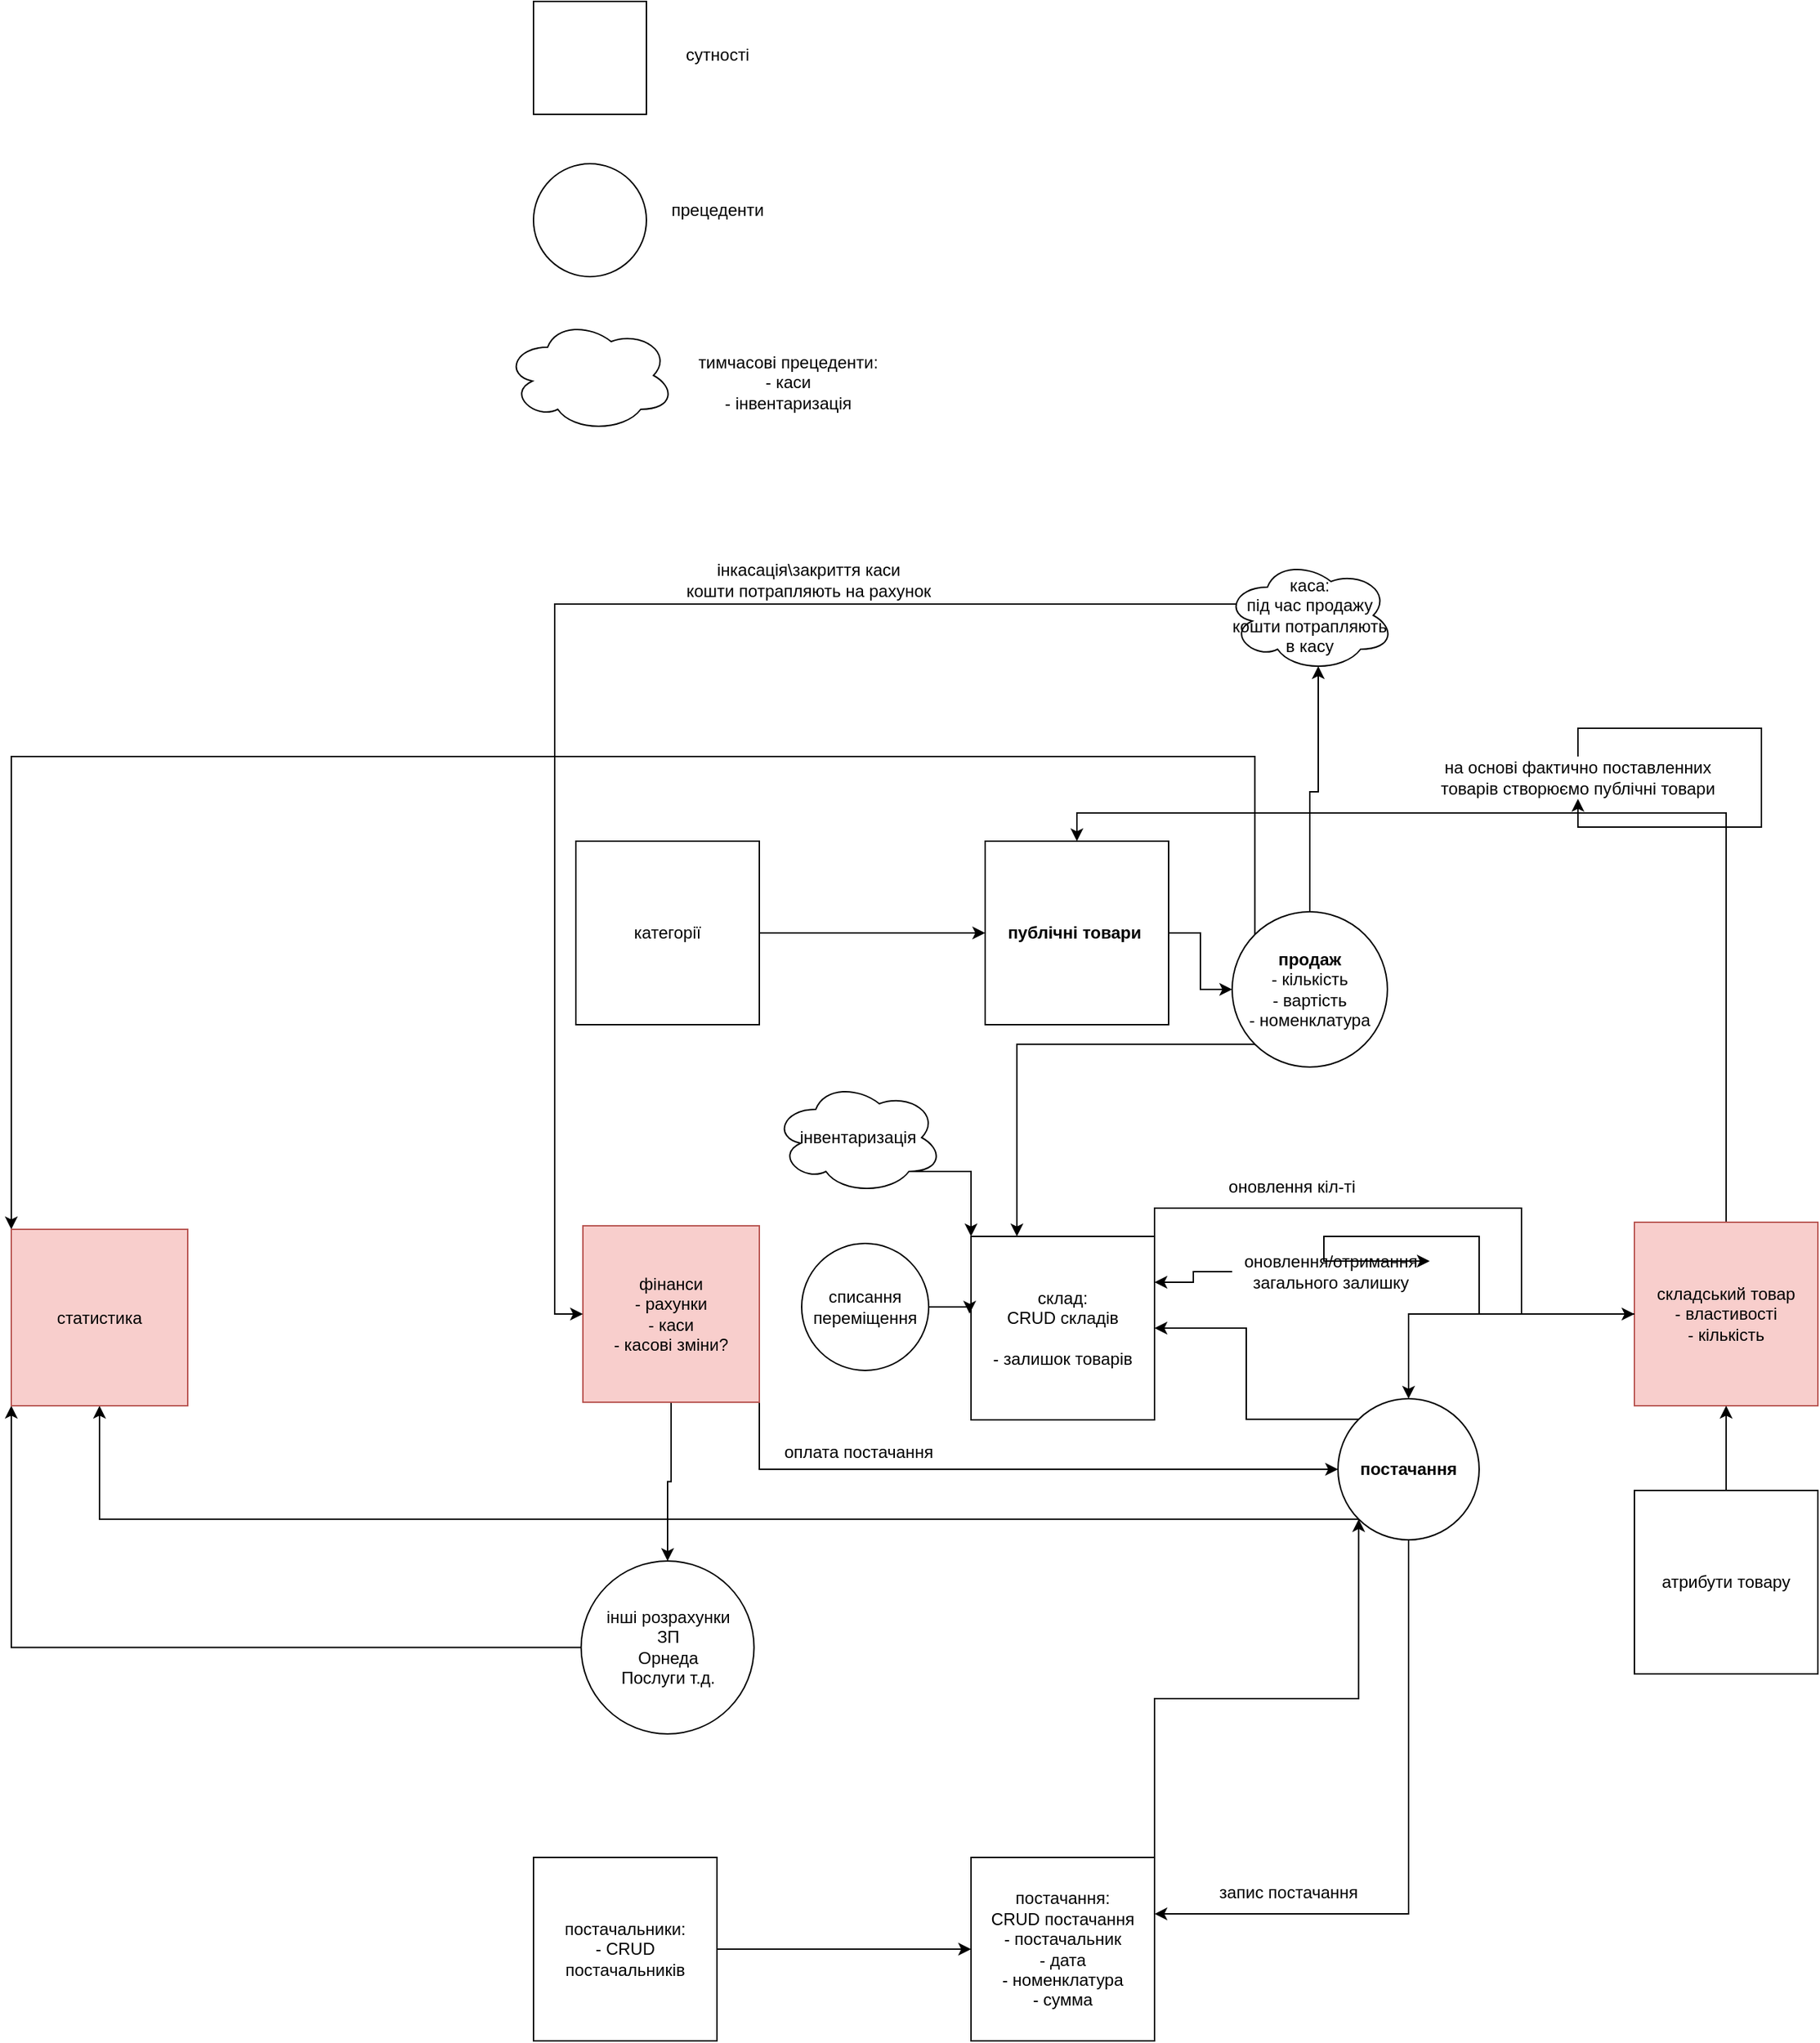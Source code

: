 <mxfile version="24.5.5" type="github">
  <diagram id="C5RBs43oDa-KdzZeNtuy" name="Page-1">
    <mxGraphModel dx="2426" dy="2359" grid="1" gridSize="10" guides="1" tooltips="1" connect="1" arrows="1" fold="1" page="1" pageScale="1" pageWidth="827" pageHeight="1169" math="0" shadow="0">
      <root>
        <mxCell id="WIyWlLk6GJQsqaUBKTNV-0" />
        <mxCell id="WIyWlLk6GJQsqaUBKTNV-1" parent="WIyWlLk6GJQsqaUBKTNV-0" />
        <mxCell id="JjBhJZva2zvZL6BnCJSR-47" style="edgeStyle=orthogonalEdgeStyle;rounded=0;orthogonalLoop=1;jettySize=auto;html=1;exitX=0.5;exitY=0;exitDx=0;exitDy=0;entryX=0.5;entryY=0;entryDx=0;entryDy=0;" edge="1" parent="WIyWlLk6GJQsqaUBKTNV-1" source="JjBhJZva2zvZL6BnCJSR-4" target="JjBhJZva2zvZL6BnCJSR-0">
          <mxGeometry relative="1" as="geometry" />
        </mxCell>
        <mxCell id="JjBhJZva2zvZL6BnCJSR-4" value="складський товар&lt;div&gt;- властивості&lt;/div&gt;&lt;div&gt;- кількість&lt;/div&gt;" style="whiteSpace=wrap;html=1;aspect=fixed;fillColor=#f8cecc;strokeColor=#b85450;" vertex="1" parent="WIyWlLk6GJQsqaUBKTNV-1">
          <mxGeometry x="470" y="280" width="130" height="130" as="geometry" />
        </mxCell>
        <mxCell id="JjBhJZva2zvZL6BnCJSR-19" style="edgeStyle=orthogonalEdgeStyle;rounded=0;orthogonalLoop=1;jettySize=auto;html=1;exitX=1;exitY=0.5;exitDx=0;exitDy=0;entryX=0;entryY=0.5;entryDx=0;entryDy=0;" edge="1" parent="WIyWlLk6GJQsqaUBKTNV-1" source="JjBhJZva2zvZL6BnCJSR-0" target="JjBhJZva2zvZL6BnCJSR-18">
          <mxGeometry relative="1" as="geometry" />
        </mxCell>
        <mxCell id="JjBhJZva2zvZL6BnCJSR-0" value="&lt;b&gt;публічні товари&amp;nbsp;&lt;br&gt;&lt;/b&gt;" style="whiteSpace=wrap;html=1;aspect=fixed;" vertex="1" parent="WIyWlLk6GJQsqaUBKTNV-1">
          <mxGeometry x="10" y="10" width="130" height="130" as="geometry" />
        </mxCell>
        <mxCell id="JjBhJZva2zvZL6BnCJSR-21" style="edgeStyle=orthogonalEdgeStyle;rounded=0;orthogonalLoop=1;jettySize=auto;html=1;exitX=1;exitY=0;exitDx=0;exitDy=0;entryX=0;entryY=0.5;entryDx=0;entryDy=0;" edge="1" parent="WIyWlLk6GJQsqaUBKTNV-1" source="JjBhJZva2zvZL6BnCJSR-2" target="JjBhJZva2zvZL6BnCJSR-4">
          <mxGeometry relative="1" as="geometry">
            <Array as="points">
              <mxPoint x="130" y="270" />
              <mxPoint x="390" y="270" />
              <mxPoint x="390" y="345" />
            </Array>
          </mxGeometry>
        </mxCell>
        <mxCell id="JjBhJZva2zvZL6BnCJSR-2" value="склад:&lt;div&gt;CRUD складів&lt;/div&gt;&lt;div&gt;&lt;br&gt;&lt;/div&gt;&lt;div&gt;- залишок товарів&lt;/div&gt;" style="whiteSpace=wrap;html=1;aspect=fixed;" vertex="1" parent="WIyWlLk6GJQsqaUBKTNV-1">
          <mxGeometry y="290" width="130" height="130" as="geometry" />
        </mxCell>
        <mxCell id="JjBhJZva2zvZL6BnCJSR-38" style="edgeStyle=orthogonalEdgeStyle;rounded=0;orthogonalLoop=1;jettySize=auto;html=1;exitX=1;exitY=0.5;exitDx=0;exitDy=0;entryX=0;entryY=0.5;entryDx=0;entryDy=0;" edge="1" parent="WIyWlLk6GJQsqaUBKTNV-1" source="JjBhJZva2zvZL6BnCJSR-3" target="JjBhJZva2zvZL6BnCJSR-5">
          <mxGeometry relative="1" as="geometry" />
        </mxCell>
        <mxCell id="JjBhJZva2zvZL6BnCJSR-3" value="&lt;div&gt;постачальники:&lt;/div&gt;&lt;div&gt;- CRUD постачальників&lt;/div&gt;" style="whiteSpace=wrap;html=1;aspect=fixed;" vertex="1" parent="WIyWlLk6GJQsqaUBKTNV-1">
          <mxGeometry x="-310" y="730" width="130" height="130" as="geometry" />
        </mxCell>
        <mxCell id="JjBhJZva2zvZL6BnCJSR-8" style="edgeStyle=orthogonalEdgeStyle;rounded=0;orthogonalLoop=1;jettySize=auto;html=1;entryX=0.5;entryY=0;entryDx=0;entryDy=0;" edge="1" parent="WIyWlLk6GJQsqaUBKTNV-1" source="JjBhJZva2zvZL6BnCJSR-4" target="JjBhJZva2zvZL6BnCJSR-7">
          <mxGeometry relative="1" as="geometry" />
        </mxCell>
        <mxCell id="JjBhJZva2zvZL6BnCJSR-22" style="edgeStyle=orthogonalEdgeStyle;rounded=0;orthogonalLoop=1;jettySize=auto;html=1;exitX=0;exitY=0.5;exitDx=0;exitDy=0;entryX=1;entryY=0.25;entryDx=0;entryDy=0;" edge="1" parent="WIyWlLk6GJQsqaUBKTNV-1" source="JjBhJZva2zvZL6BnCJSR-24" target="JjBhJZva2zvZL6BnCJSR-2">
          <mxGeometry relative="1" as="geometry">
            <Array as="points" />
          </mxGeometry>
        </mxCell>
        <mxCell id="JjBhJZva2zvZL6BnCJSR-9" style="edgeStyle=orthogonalEdgeStyle;rounded=0;orthogonalLoop=1;jettySize=auto;html=1;exitX=1;exitY=0;exitDx=0;exitDy=0;entryX=0;entryY=1;entryDx=0;entryDy=0;" edge="1" parent="WIyWlLk6GJQsqaUBKTNV-1" source="JjBhJZva2zvZL6BnCJSR-5" target="JjBhJZva2zvZL6BnCJSR-7">
          <mxGeometry relative="1" as="geometry" />
        </mxCell>
        <mxCell id="JjBhJZva2zvZL6BnCJSR-5" value="постачання:&lt;div&gt;CRUD постачання&lt;/div&gt;&lt;div&gt;- постачальник&lt;/div&gt;&lt;div&gt;- дата&lt;/div&gt;&lt;div&gt;- номенклатура&lt;/div&gt;&lt;div&gt;- сумма&lt;/div&gt;" style="whiteSpace=wrap;html=1;aspect=fixed;" vertex="1" parent="WIyWlLk6GJQsqaUBKTNV-1">
          <mxGeometry y="730" width="130" height="130" as="geometry" />
        </mxCell>
        <mxCell id="JjBhJZva2zvZL6BnCJSR-10" style="edgeStyle=orthogonalEdgeStyle;rounded=0;orthogonalLoop=1;jettySize=auto;html=1;exitX=0;exitY=0;exitDx=0;exitDy=0;entryX=1;entryY=0.5;entryDx=0;entryDy=0;" edge="1" parent="WIyWlLk6GJQsqaUBKTNV-1" source="JjBhJZva2zvZL6BnCJSR-7" target="JjBhJZva2zvZL6BnCJSR-2">
          <mxGeometry relative="1" as="geometry" />
        </mxCell>
        <mxCell id="JjBhJZva2zvZL6BnCJSR-50" style="edgeStyle=orthogonalEdgeStyle;rounded=0;orthogonalLoop=1;jettySize=auto;html=1;exitX=0;exitY=1;exitDx=0;exitDy=0;entryX=0.5;entryY=1;entryDx=0;entryDy=0;" edge="1" parent="WIyWlLk6GJQsqaUBKTNV-1" source="JjBhJZva2zvZL6BnCJSR-7" target="JjBhJZva2zvZL6BnCJSR-49">
          <mxGeometry relative="1" as="geometry" />
        </mxCell>
        <mxCell id="JjBhJZva2zvZL6BnCJSR-7" value="&lt;b&gt;постачання&lt;/b&gt;" style="ellipse;whiteSpace=wrap;html=1;aspect=fixed;" vertex="1" parent="WIyWlLk6GJQsqaUBKTNV-1">
          <mxGeometry x="260" y="405" width="100" height="100" as="geometry" />
        </mxCell>
        <mxCell id="JjBhJZva2zvZL6BnCJSR-12" value="на основі фактично поставленних товарів створюємо публічні товари" style="text;html=1;align=center;verticalAlign=middle;whiteSpace=wrap;rounded=0;" vertex="1" parent="WIyWlLk6GJQsqaUBKTNV-1">
          <mxGeometry x="320" y="-50" width="220" height="30" as="geometry" />
        </mxCell>
        <mxCell id="JjBhJZva2zvZL6BnCJSR-15" style="edgeStyle=orthogonalEdgeStyle;rounded=0;orthogonalLoop=1;jettySize=auto;html=1;exitX=0.5;exitY=1;exitDx=0;exitDy=0;entryX=1;entryY=0.308;entryDx=0;entryDy=0;entryPerimeter=0;" edge="1" parent="WIyWlLk6GJQsqaUBKTNV-1" source="JjBhJZva2zvZL6BnCJSR-7" target="JjBhJZva2zvZL6BnCJSR-5">
          <mxGeometry relative="1" as="geometry" />
        </mxCell>
        <mxCell id="JjBhJZva2zvZL6BnCJSR-16" value="запис постачання" style="text;html=1;align=center;verticalAlign=middle;whiteSpace=wrap;rounded=0;" vertex="1" parent="WIyWlLk6GJQsqaUBKTNV-1">
          <mxGeometry x="170" y="740" width="110" height="30" as="geometry" />
        </mxCell>
        <mxCell id="JjBhJZva2zvZL6BnCJSR-20" style="edgeStyle=orthogonalEdgeStyle;rounded=0;orthogonalLoop=1;jettySize=auto;html=1;exitX=0;exitY=1;exitDx=0;exitDy=0;entryX=0.25;entryY=0;entryDx=0;entryDy=0;" edge="1" parent="WIyWlLk6GJQsqaUBKTNV-1" source="JjBhJZva2zvZL6BnCJSR-18" target="JjBhJZva2zvZL6BnCJSR-2">
          <mxGeometry relative="1" as="geometry" />
        </mxCell>
        <mxCell id="JjBhJZva2zvZL6BnCJSR-52" style="edgeStyle=orthogonalEdgeStyle;rounded=0;orthogonalLoop=1;jettySize=auto;html=1;exitX=0;exitY=0;exitDx=0;exitDy=0;entryX=0;entryY=0;entryDx=0;entryDy=0;" edge="1" parent="WIyWlLk6GJQsqaUBKTNV-1" source="JjBhJZva2zvZL6BnCJSR-18" target="JjBhJZva2zvZL6BnCJSR-49">
          <mxGeometry relative="1" as="geometry">
            <Array as="points">
              <mxPoint x="201" y="-50" />
              <mxPoint x="-680" y="-50" />
            </Array>
          </mxGeometry>
        </mxCell>
        <mxCell id="JjBhJZva2zvZL6BnCJSR-18" value="&lt;b&gt;продаж&lt;/b&gt;&lt;div&gt;- кількість&lt;/div&gt;&lt;div&gt;- вартість&lt;/div&gt;&lt;div&gt;- номенклатура&lt;/div&gt;" style="ellipse;whiteSpace=wrap;html=1;aspect=fixed;" vertex="1" parent="WIyWlLk6GJQsqaUBKTNV-1">
          <mxGeometry x="185" y="60" width="110" height="110" as="geometry" />
        </mxCell>
        <mxCell id="JjBhJZva2zvZL6BnCJSR-23" value="оновлення кіл-ті" style="text;html=1;align=center;verticalAlign=middle;whiteSpace=wrap;rounded=0;" vertex="1" parent="WIyWlLk6GJQsqaUBKTNV-1">
          <mxGeometry x="170" y="240" width="115" height="30" as="geometry" />
        </mxCell>
        <mxCell id="JjBhJZva2zvZL6BnCJSR-25" value="" style="edgeStyle=orthogonalEdgeStyle;rounded=0;orthogonalLoop=1;jettySize=auto;html=1;exitX=0;exitY=0.5;exitDx=0;exitDy=0;entryX=1;entryY=0.25;entryDx=0;entryDy=0;" edge="1" parent="WIyWlLk6GJQsqaUBKTNV-1" source="JjBhJZva2zvZL6BnCJSR-4" target="JjBhJZva2zvZL6BnCJSR-24">
          <mxGeometry relative="1" as="geometry">
            <mxPoint x="360" y="275" as="sourcePoint" />
            <mxPoint x="140" y="308" as="targetPoint" />
            <Array as="points">
              <mxPoint x="360" y="290" />
              <mxPoint x="250" y="290" />
              <mxPoint x="250" y="308" />
            </Array>
          </mxGeometry>
        </mxCell>
        <mxCell id="JjBhJZva2zvZL6BnCJSR-24" value="оновлення/отримання загального залишку" style="text;html=1;align=center;verticalAlign=middle;whiteSpace=wrap;rounded=0;" vertex="1" parent="WIyWlLk6GJQsqaUBKTNV-1">
          <mxGeometry x="185" y="300" width="140" height="30" as="geometry" />
        </mxCell>
        <mxCell id="JjBhJZva2zvZL6BnCJSR-27" style="edgeStyle=orthogonalEdgeStyle;rounded=0;orthogonalLoop=1;jettySize=auto;html=1;entryX=0.5;entryY=1;entryDx=0;entryDy=0;" edge="1" parent="WIyWlLk6GJQsqaUBKTNV-1" source="JjBhJZva2zvZL6BnCJSR-26" target="JjBhJZva2zvZL6BnCJSR-4">
          <mxGeometry relative="1" as="geometry" />
        </mxCell>
        <mxCell id="JjBhJZva2zvZL6BnCJSR-26" value="атрибути товару" style="whiteSpace=wrap;html=1;aspect=fixed;" vertex="1" parent="WIyWlLk6GJQsqaUBKTNV-1">
          <mxGeometry x="470" y="470" width="130" height="130" as="geometry" />
        </mxCell>
        <mxCell id="JjBhJZva2zvZL6BnCJSR-29" style="edgeStyle=orthogonalEdgeStyle;rounded=0;orthogonalLoop=1;jettySize=auto;html=1;exitX=1;exitY=0.5;exitDx=0;exitDy=0;entryX=0;entryY=0.5;entryDx=0;entryDy=0;" edge="1" parent="WIyWlLk6GJQsqaUBKTNV-1" source="JjBhJZva2zvZL6BnCJSR-28" target="JjBhJZva2zvZL6BnCJSR-0">
          <mxGeometry relative="1" as="geometry" />
        </mxCell>
        <mxCell id="JjBhJZva2zvZL6BnCJSR-28" value="категорії" style="whiteSpace=wrap;html=1;aspect=fixed;" vertex="1" parent="WIyWlLk6GJQsqaUBKTNV-1">
          <mxGeometry x="-280" y="10" width="130" height="130" as="geometry" />
        </mxCell>
        <mxCell id="JjBhJZva2zvZL6BnCJSR-36" style="edgeStyle=orthogonalEdgeStyle;rounded=0;orthogonalLoop=1;jettySize=auto;html=1;exitX=1;exitY=1;exitDx=0;exitDy=0;entryX=0;entryY=0.5;entryDx=0;entryDy=0;" edge="1" parent="WIyWlLk6GJQsqaUBKTNV-1" source="JjBhJZva2zvZL6BnCJSR-30" target="JjBhJZva2zvZL6BnCJSR-7">
          <mxGeometry relative="1" as="geometry" />
        </mxCell>
        <mxCell id="JjBhJZva2zvZL6BnCJSR-40" style="edgeStyle=orthogonalEdgeStyle;rounded=0;orthogonalLoop=1;jettySize=auto;html=1;exitX=0.5;exitY=1;exitDx=0;exitDy=0;entryX=0.5;entryY=0;entryDx=0;entryDy=0;" edge="1" parent="WIyWlLk6GJQsqaUBKTNV-1" source="JjBhJZva2zvZL6BnCJSR-30" target="JjBhJZva2zvZL6BnCJSR-39">
          <mxGeometry relative="1" as="geometry" />
        </mxCell>
        <mxCell id="JjBhJZva2zvZL6BnCJSR-30" value="фінанси&lt;div&gt;- рахунки&lt;/div&gt;&lt;div&gt;- каси&lt;/div&gt;&lt;div&gt;- касові зміни?&lt;/div&gt;" style="whiteSpace=wrap;html=1;aspect=fixed;fillColor=#f8cecc;strokeColor=#b85450;" vertex="1" parent="WIyWlLk6GJQsqaUBKTNV-1">
          <mxGeometry x="-275" y="282.5" width="125" height="125" as="geometry" />
        </mxCell>
        <mxCell id="JjBhJZva2zvZL6BnCJSR-34" style="edgeStyle=orthogonalEdgeStyle;rounded=0;orthogonalLoop=1;jettySize=auto;html=1;exitX=0.07;exitY=0.4;exitDx=0;exitDy=0;exitPerimeter=0;entryX=0;entryY=0.5;entryDx=0;entryDy=0;" edge="1" parent="WIyWlLk6GJQsqaUBKTNV-1" source="JjBhJZva2zvZL6BnCJSR-32" target="JjBhJZva2zvZL6BnCJSR-30">
          <mxGeometry relative="1" as="geometry" />
        </mxCell>
        <mxCell id="JjBhJZva2zvZL6BnCJSR-32" value="каса:&lt;div&gt;під час продажу кошти потрапляють в касу&lt;/div&gt;" style="ellipse;shape=cloud;whiteSpace=wrap;html=1;" vertex="1" parent="WIyWlLk6GJQsqaUBKTNV-1">
          <mxGeometry x="180" y="-190" width="120" height="80" as="geometry" />
        </mxCell>
        <mxCell id="JjBhJZva2zvZL6BnCJSR-33" style="edgeStyle=orthogonalEdgeStyle;rounded=0;orthogonalLoop=1;jettySize=auto;html=1;exitX=0.5;exitY=0;exitDx=0;exitDy=0;entryX=0.55;entryY=0.95;entryDx=0;entryDy=0;entryPerimeter=0;" edge="1" parent="WIyWlLk6GJQsqaUBKTNV-1" source="JjBhJZva2zvZL6BnCJSR-18" target="JjBhJZva2zvZL6BnCJSR-32">
          <mxGeometry relative="1" as="geometry" />
        </mxCell>
        <mxCell id="JjBhJZva2zvZL6BnCJSR-35" value="інкасація\закриття каси&lt;div&gt;кошти потрапляють на рахунок&lt;/div&gt;" style="text;html=1;align=center;verticalAlign=middle;whiteSpace=wrap;rounded=0;" vertex="1" parent="WIyWlLk6GJQsqaUBKTNV-1">
          <mxGeometry x="-230" y="-190" width="230" height="30" as="geometry" />
        </mxCell>
        <mxCell id="JjBhJZva2zvZL6BnCJSR-37" value="оплата постачання" style="text;html=1;align=center;verticalAlign=middle;resizable=0;points=[];autosize=1;strokeColor=none;fillColor=none;" vertex="1" parent="WIyWlLk6GJQsqaUBKTNV-1">
          <mxGeometry x="-145" y="428" width="130" height="30" as="geometry" />
        </mxCell>
        <mxCell id="JjBhJZva2zvZL6BnCJSR-51" style="edgeStyle=orthogonalEdgeStyle;rounded=0;orthogonalLoop=1;jettySize=auto;html=1;exitX=0;exitY=0.5;exitDx=0;exitDy=0;entryX=0;entryY=1;entryDx=0;entryDy=0;" edge="1" parent="WIyWlLk6GJQsqaUBKTNV-1" source="JjBhJZva2zvZL6BnCJSR-39" target="JjBhJZva2zvZL6BnCJSR-49">
          <mxGeometry relative="1" as="geometry" />
        </mxCell>
        <mxCell id="JjBhJZva2zvZL6BnCJSR-39" value="інші розрахунки&lt;div&gt;ЗП&lt;/div&gt;&lt;div&gt;Орнеда&lt;br&gt;Послуги т.д.&lt;/div&gt;" style="ellipse;whiteSpace=wrap;html=1;aspect=fixed;" vertex="1" parent="WIyWlLk6GJQsqaUBKTNV-1">
          <mxGeometry x="-276.25" y="520" width="122.5" height="122.5" as="geometry" />
        </mxCell>
        <mxCell id="JjBhJZva2zvZL6BnCJSR-41" value="" style="whiteSpace=wrap;html=1;aspect=fixed;" vertex="1" parent="WIyWlLk6GJQsqaUBKTNV-1">
          <mxGeometry x="-310" y="-585" width="80" height="80" as="geometry" />
        </mxCell>
        <mxCell id="JjBhJZva2zvZL6BnCJSR-42" value="сутності" style="text;html=1;align=center;verticalAlign=middle;resizable=0;points=[];autosize=1;strokeColor=none;fillColor=none;" vertex="1" parent="WIyWlLk6GJQsqaUBKTNV-1">
          <mxGeometry x="-215" y="-562" width="70" height="30" as="geometry" />
        </mxCell>
        <mxCell id="JjBhJZva2zvZL6BnCJSR-43" value="" style="ellipse;whiteSpace=wrap;html=1;aspect=fixed;" vertex="1" parent="WIyWlLk6GJQsqaUBKTNV-1">
          <mxGeometry x="-310" y="-470" width="80" height="80" as="geometry" />
        </mxCell>
        <mxCell id="JjBhJZva2zvZL6BnCJSR-44" value="прецеденти&lt;div&gt;&lt;br&gt;&lt;/div&gt;" style="text;html=1;align=center;verticalAlign=middle;resizable=0;points=[];autosize=1;strokeColor=none;fillColor=none;" vertex="1" parent="WIyWlLk6GJQsqaUBKTNV-1">
          <mxGeometry x="-225" y="-450" width="90" height="40" as="geometry" />
        </mxCell>
        <mxCell id="JjBhJZva2zvZL6BnCJSR-45" value="" style="ellipse;shape=cloud;whiteSpace=wrap;html=1;" vertex="1" parent="WIyWlLk6GJQsqaUBKTNV-1">
          <mxGeometry x="-330" y="-360" width="120" height="80" as="geometry" />
        </mxCell>
        <mxCell id="JjBhJZva2zvZL6BnCJSR-46" value="тимчасові прецеденти:&lt;br&gt;- каси&lt;div&gt;- інвентаризація&lt;/div&gt;" style="text;html=1;align=center;verticalAlign=middle;resizable=0;points=[];autosize=1;strokeColor=none;fillColor=none;" vertex="1" parent="WIyWlLk6GJQsqaUBKTNV-1">
          <mxGeometry x="-205" y="-345" width="150" height="60" as="geometry" />
        </mxCell>
        <mxCell id="JjBhJZva2zvZL6BnCJSR-48" style="edgeStyle=orthogonalEdgeStyle;rounded=0;orthogonalLoop=1;jettySize=auto;html=1;exitX=0.5;exitY=0;exitDx=0;exitDy=0;" edge="1" parent="WIyWlLk6GJQsqaUBKTNV-1" source="JjBhJZva2zvZL6BnCJSR-12" target="JjBhJZva2zvZL6BnCJSR-12">
          <mxGeometry relative="1" as="geometry" />
        </mxCell>
        <mxCell id="JjBhJZva2zvZL6BnCJSR-49" value="статистика" style="whiteSpace=wrap;html=1;aspect=fixed;fillColor=#f8cecc;strokeColor=#b85450;" vertex="1" parent="WIyWlLk6GJQsqaUBKTNV-1">
          <mxGeometry x="-680" y="285" width="125" height="125" as="geometry" />
        </mxCell>
        <mxCell id="JjBhJZva2zvZL6BnCJSR-54" style="edgeStyle=orthogonalEdgeStyle;rounded=0;orthogonalLoop=1;jettySize=auto;html=1;exitX=0.8;exitY=0.8;exitDx=0;exitDy=0;exitPerimeter=0;entryX=0;entryY=0;entryDx=0;entryDy=0;" edge="1" parent="WIyWlLk6GJQsqaUBKTNV-1" source="JjBhJZva2zvZL6BnCJSR-53" target="JjBhJZva2zvZL6BnCJSR-2">
          <mxGeometry relative="1" as="geometry" />
        </mxCell>
        <mxCell id="JjBhJZva2zvZL6BnCJSR-53" value="інвентаризація" style="ellipse;shape=cloud;whiteSpace=wrap;html=1;" vertex="1" parent="WIyWlLk6GJQsqaUBKTNV-1">
          <mxGeometry x="-140" y="180" width="120" height="80" as="geometry" />
        </mxCell>
        <mxCell id="JjBhJZva2zvZL6BnCJSR-55" value="&lt;div&gt;списання&lt;/div&gt;&lt;div&gt;переміщення&lt;/div&gt;" style="ellipse;whiteSpace=wrap;html=1;aspect=fixed;" vertex="1" parent="WIyWlLk6GJQsqaUBKTNV-1">
          <mxGeometry x="-120" y="295" width="90" height="90" as="geometry" />
        </mxCell>
        <mxCell id="JjBhJZva2zvZL6BnCJSR-56" style="edgeStyle=orthogonalEdgeStyle;rounded=0;orthogonalLoop=1;jettySize=auto;html=1;exitX=1;exitY=0.5;exitDx=0;exitDy=0;entryX=-0.008;entryY=0.421;entryDx=0;entryDy=0;entryPerimeter=0;" edge="1" parent="WIyWlLk6GJQsqaUBKTNV-1" source="JjBhJZva2zvZL6BnCJSR-55" target="JjBhJZva2zvZL6BnCJSR-2">
          <mxGeometry relative="1" as="geometry" />
        </mxCell>
      </root>
    </mxGraphModel>
  </diagram>
</mxfile>
